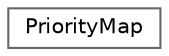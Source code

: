 digraph "Graphical Class Hierarchy"
{
 // LATEX_PDF_SIZE
  bgcolor="transparent";
  edge [fontname=Helvetica,fontsize=10,labelfontname=Helvetica,labelfontsize=10];
  node [fontname=Helvetica,fontsize=10,shape=box,height=0.2,width=0.4];
  rankdir="LR";
  Node0 [id="Node000000",label="PriorityMap",height=0.2,width=0.4,color="grey40", fillcolor="white", style="filled",URL="$classPriorityMap.html",tooltip=" "];
}
